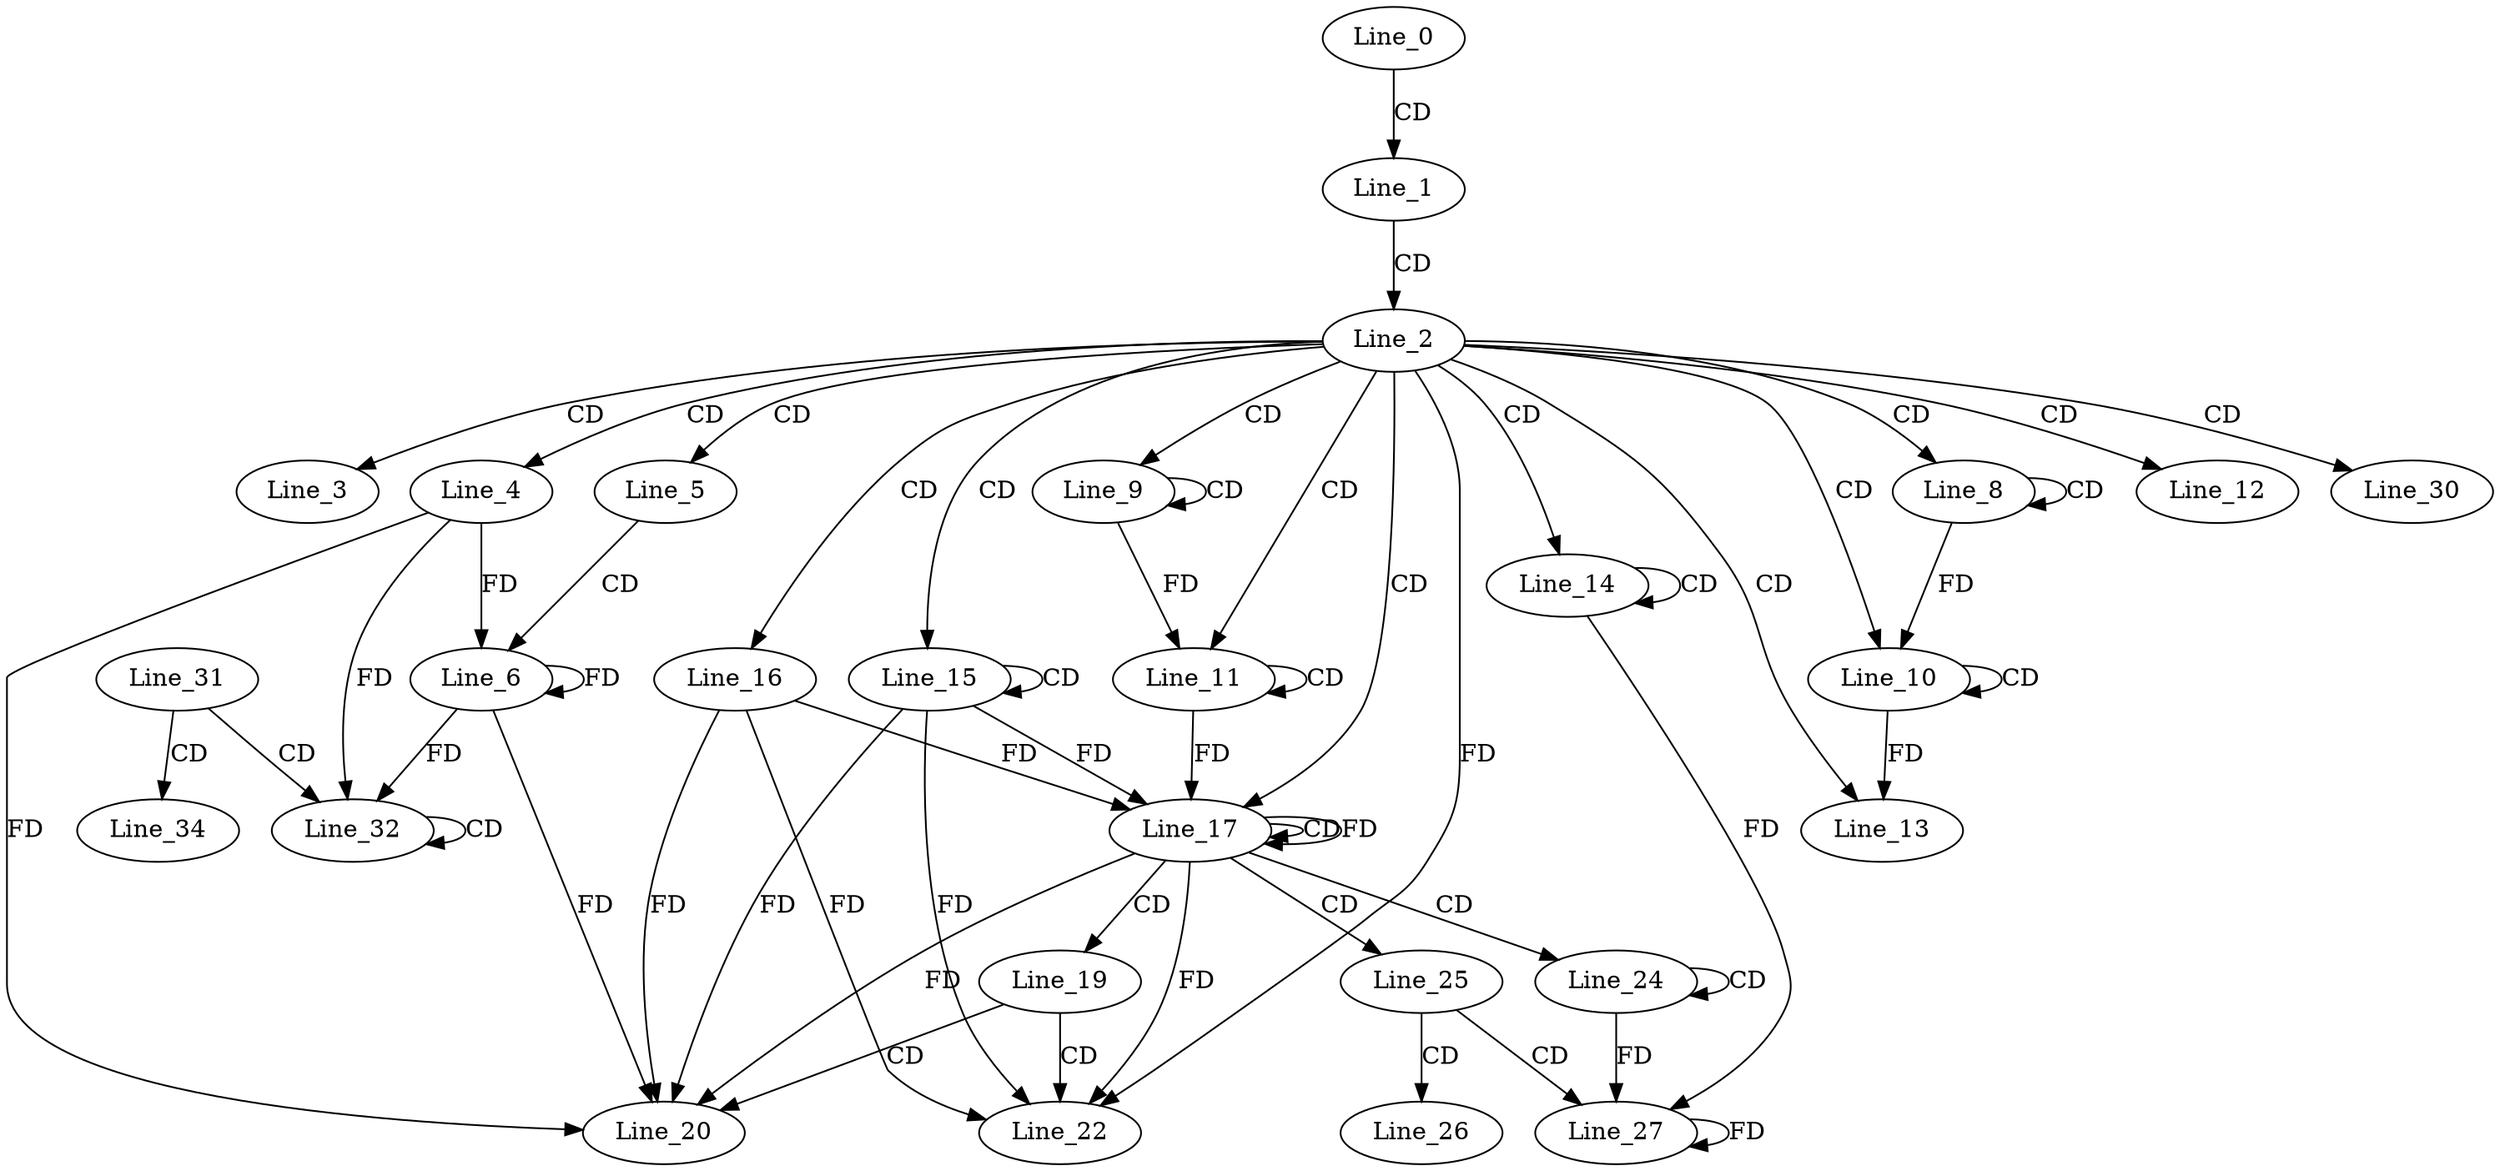 digraph G {
  Line_0;
  Line_1;
  Line_2;
  Line_3;
  Line_4;
  Line_5;
  Line_6;
  Line_8;
  Line_8;
  Line_9;
  Line_9;
  Line_10;
  Line_10;
  Line_11;
  Line_11;
  Line_12;
  Line_12;
  Line_13;
  Line_13;
  Line_14;
  Line_14;
  Line_15;
  Line_15;
  Line_16;
  Line_17;
  Line_17;
  Line_17;
  Line_19;
  Line_20;
  Line_22;
  Line_24;
  Line_24;
  Line_25;
  Line_26;
  Line_27;
  Line_30;
  Line_31;
  Line_32;
  Line_32;
  Line_34;
  Line_0 -> Line_1 [ label="CD" ];
  Line_1 -> Line_2 [ label="CD" ];
  Line_2 -> Line_3 [ label="CD" ];
  Line_2 -> Line_4 [ label="CD" ];
  Line_2 -> Line_5 [ label="CD" ];
  Line_5 -> Line_6 [ label="CD" ];
  Line_4 -> Line_6 [ label="FD" ];
  Line_6 -> Line_6 [ label="FD" ];
  Line_2 -> Line_8 [ label="CD" ];
  Line_8 -> Line_8 [ label="CD" ];
  Line_2 -> Line_9 [ label="CD" ];
  Line_9 -> Line_9 [ label="CD" ];
  Line_2 -> Line_10 [ label="CD" ];
  Line_10 -> Line_10 [ label="CD" ];
  Line_8 -> Line_10 [ label="FD" ];
  Line_2 -> Line_11 [ label="CD" ];
  Line_11 -> Line_11 [ label="CD" ];
  Line_9 -> Line_11 [ label="FD" ];
  Line_2 -> Line_12 [ label="CD" ];
  Line_2 -> Line_13 [ label="CD" ];
  Line_10 -> Line_13 [ label="FD" ];
  Line_2 -> Line_14 [ label="CD" ];
  Line_14 -> Line_14 [ label="CD" ];
  Line_2 -> Line_15 [ label="CD" ];
  Line_15 -> Line_15 [ label="CD" ];
  Line_2 -> Line_16 [ label="CD" ];
  Line_2 -> Line_17 [ label="CD" ];
  Line_17 -> Line_17 [ label="CD" ];
  Line_17 -> Line_17 [ label="FD" ];
  Line_15 -> Line_17 [ label="FD" ];
  Line_11 -> Line_17 [ label="FD" ];
  Line_16 -> Line_17 [ label="FD" ];
  Line_17 -> Line_19 [ label="CD" ];
  Line_19 -> Line_20 [ label="CD" ];
  Line_4 -> Line_20 [ label="FD" ];
  Line_6 -> Line_20 [ label="FD" ];
  Line_16 -> Line_20 [ label="FD" ];
  Line_17 -> Line_20 [ label="FD" ];
  Line_15 -> Line_20 [ label="FD" ];
  Line_19 -> Line_22 [ label="CD" ];
  Line_2 -> Line_22 [ label="FD" ];
  Line_16 -> Line_22 [ label="FD" ];
  Line_17 -> Line_22 [ label="FD" ];
  Line_15 -> Line_22 [ label="FD" ];
  Line_17 -> Line_24 [ label="CD" ];
  Line_24 -> Line_24 [ label="CD" ];
  Line_17 -> Line_25 [ label="CD" ];
  Line_25 -> Line_26 [ label="CD" ];
  Line_25 -> Line_27 [ label="CD" ];
  Line_27 -> Line_27 [ label="FD" ];
  Line_14 -> Line_27 [ label="FD" ];
  Line_24 -> Line_27 [ label="FD" ];
  Line_2 -> Line_30 [ label="CD" ];
  Line_31 -> Line_32 [ label="CD" ];
  Line_32 -> Line_32 [ label="CD" ];
  Line_4 -> Line_32 [ label="FD" ];
  Line_6 -> Line_32 [ label="FD" ];
  Line_31 -> Line_34 [ label="CD" ];
}
